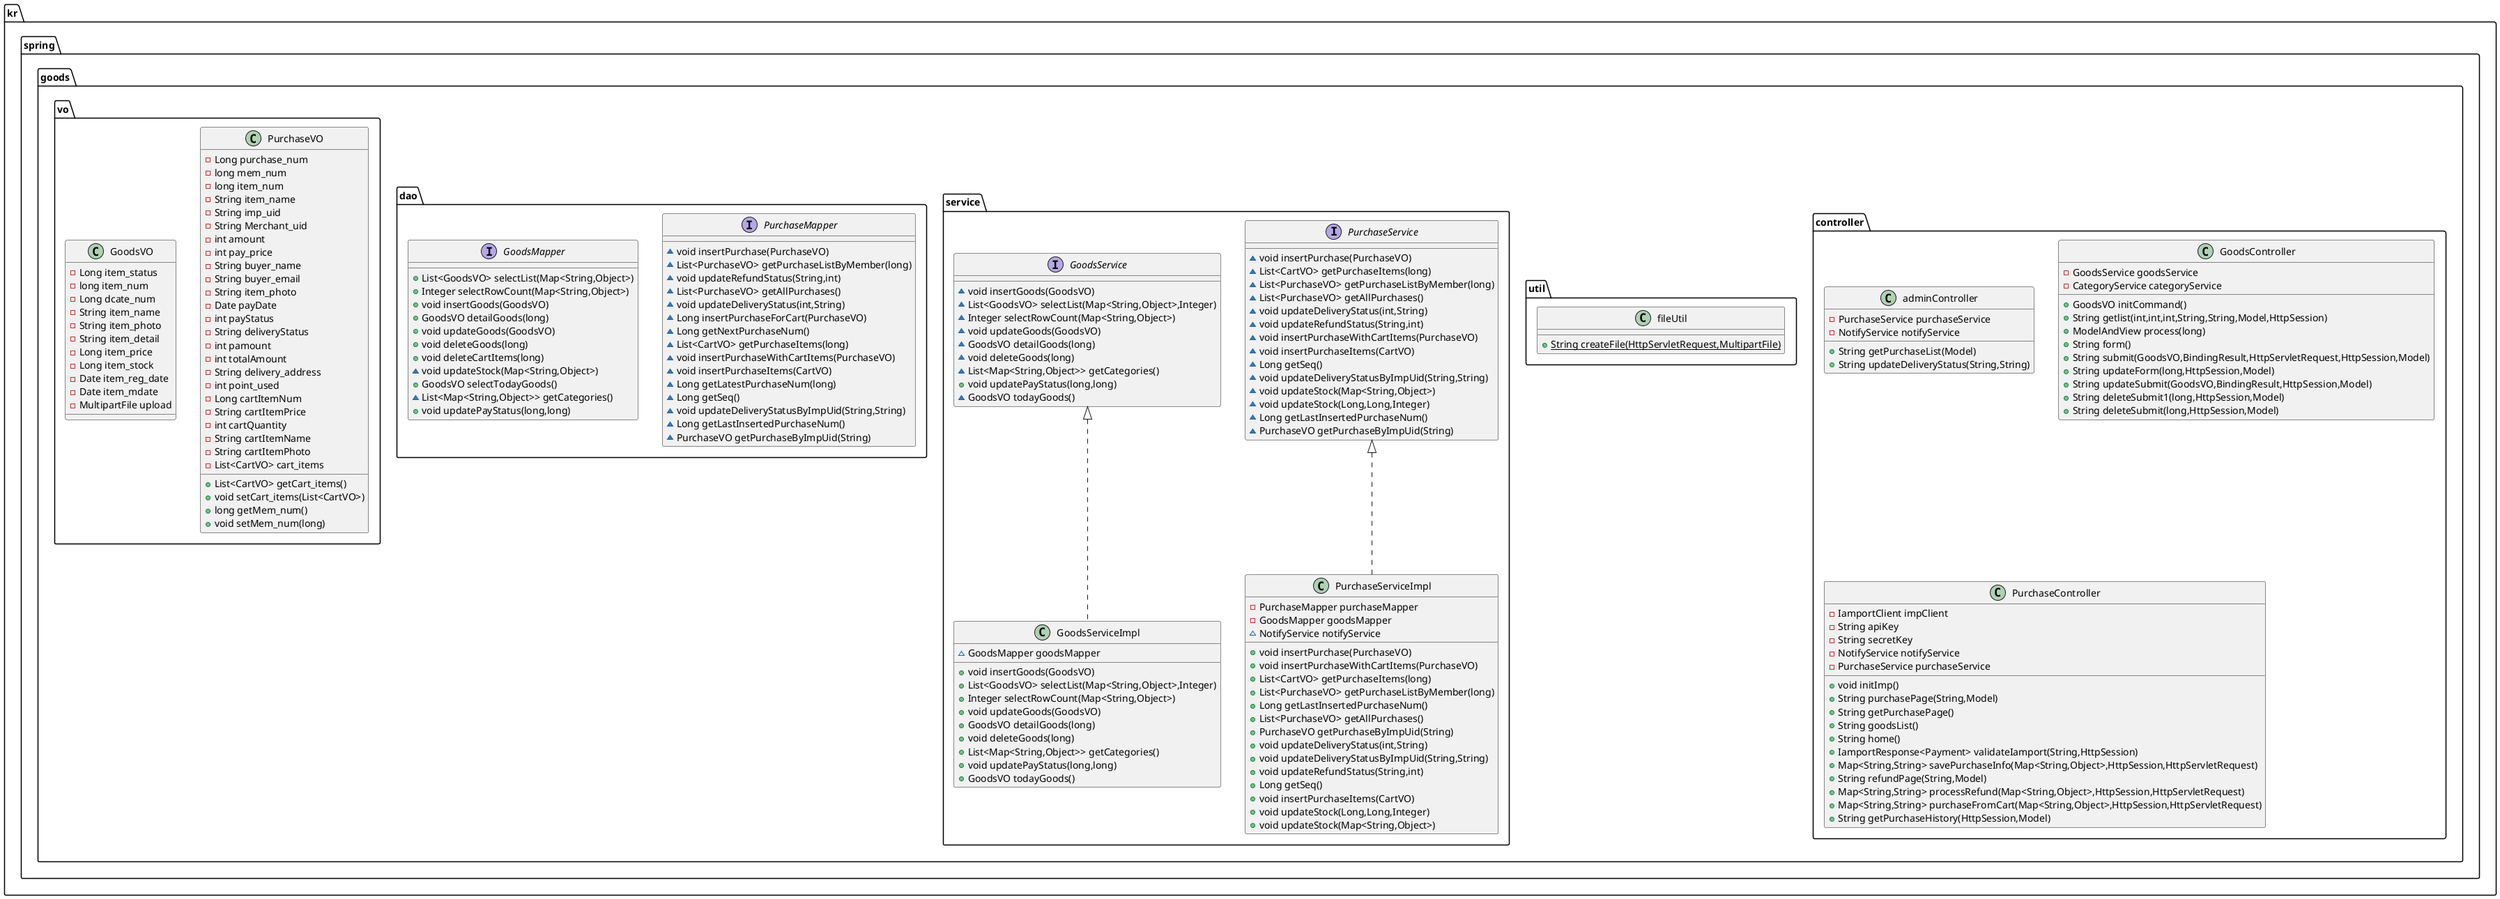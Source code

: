 @startuml
class kr.spring.goods.controller.adminController {
- PurchaseService purchaseService
- NotifyService notifyService
+ String getPurchaseList(Model)
+ String updateDeliveryStatus(String,String)
}


class kr.spring.goods.util.fileUtil {
+ {static} String createFile(HttpServletRequest,MultipartFile)
}

class kr.spring.goods.service.GoodsServiceImpl {
~ GoodsMapper goodsMapper
+ void insertGoods(GoodsVO)
+ List<GoodsVO> selectList(Map<String,Object>,Integer)
+ Integer selectRowCount(Map<String,Object>)
+ void updateGoods(GoodsVO)
+ GoodsVO detailGoods(long)
+ void deleteGoods(long)
+ List<Map<String,Object>> getCategories()
+ void updatePayStatus(long,long)
+ GoodsVO todayGoods()
}


interface kr.spring.goods.dao.PurchaseMapper {
~ void insertPurchase(PurchaseVO)
~ List<PurchaseVO> getPurchaseListByMember(long)
~ void updateRefundStatus(String,int)
~ List<PurchaseVO> getAllPurchases()
~ void updateDeliveryStatus(int,String)
~ Long insertPurchaseForCart(PurchaseVO)
~ Long getNextPurchaseNum()
~ List<CartVO> getPurchaseItems(long)
~ void insertPurchaseWithCartItems(PurchaseVO)
~ void insertPurchaseItems(CartVO)
~ Long getLatestPurchaseNum(long)
~ Long getSeq()
~ void updateDeliveryStatusByImpUid(String,String)
~ Long getLastInsertedPurchaseNum()
~ PurchaseVO getPurchaseByImpUid(String)
}

interface kr.spring.goods.service.PurchaseService {
~ void insertPurchase(PurchaseVO)
~ List<CartVO> getPurchaseItems(long)
~ List<PurchaseVO> getPurchaseListByMember(long)
~ List<PurchaseVO> getAllPurchases()
~ void updateDeliveryStatus(int,String)
~ void updateRefundStatus(String,int)
~ void insertPurchaseWithCartItems(PurchaseVO)
~ void insertPurchaseItems(CartVO)
~ Long getSeq()
~ void updateDeliveryStatusByImpUid(String,String)
~ void updateStock(Map<String,Object>)
~ void updateStock(Long,Long,Integer)
~ Long getLastInsertedPurchaseNum()
~ PurchaseVO getPurchaseByImpUid(String)
}

class kr.spring.goods.controller.GoodsController {
- GoodsService goodsService
- CategoryService categoryService
+ GoodsVO initCommand()
+ String getlist(int,int,int,String,String,Model,HttpSession)
+ ModelAndView process(long)
+ String form()
+ String submit(GoodsVO,BindingResult,HttpServletRequest,HttpSession,Model)
+ String updateForm(long,HttpSession,Model)
+ String updateSubmit(GoodsVO,BindingResult,HttpSession,Model)
+ String deleteSubmit1(long,HttpSession,Model)
+ String deleteSubmit(long,HttpSession,Model)
}


interface kr.spring.goods.dao.GoodsMapper {
+ List<GoodsVO> selectList(Map<String,Object>)
+ Integer selectRowCount(Map<String,Object>)
+ void insertGoods(GoodsVO)
+ GoodsVO detailGoods(long)
+ void updateGoods(GoodsVO)
+ void deleteGoods(long)
+ void deleteCartItems(long)
~ void updateStock(Map<String,Object>)
+ GoodsVO selectTodayGoods()
~ List<Map<String,Object>> getCategories()
+ void updatePayStatus(long,long)
}

class kr.spring.goods.vo.PurchaseVO {
- Long purchase_num
- long mem_num
- long item_num
- String item_name
- String imp_uid
- String Merchant_uid
- int amount
- int pay_price
- String buyer_name
- String buyer_email
- String item_photo
- Date payDate
- int payStatus
- String deliveryStatus
- int pamount
- int totalAmount
- String delivery_address
- int point_used
- Long cartItemNum
- String cartItemPrice
- int cartQuantity
- String cartItemName
- String cartItemPhoto
- List<CartVO> cart_items
+ List<CartVO> getCart_items()
+ void setCart_items(List<CartVO>)
+ long getMem_num()
+ void setMem_num(long)
}


class kr.spring.goods.controller.PurchaseController {
- IamportClient impClient
- String apiKey
- String secretKey
- NotifyService notifyService
- PurchaseService purchaseService
+ void initImp()
+ String purchasePage(String,Model)
+ String getPurchasePage()
+ String goodsList()
+ String home()
+ IamportResponse<Payment> validateIamport(String,HttpSession)
+ Map<String,String> savePurchaseInfo(Map<String,Object>,HttpSession,HttpServletRequest)
+ String refundPage(String,Model)
+ Map<String,String> processRefund(Map<String,Object>,HttpSession,HttpServletRequest)
+ Map<String,String> purchaseFromCart(Map<String,Object>,HttpSession,HttpServletRequest)
+ String getPurchaseHistory(HttpSession,Model)
}


interface kr.spring.goods.service.GoodsService {
~ void insertGoods(GoodsVO)
~ List<GoodsVO> selectList(Map<String,Object>,Integer)
~ Integer selectRowCount(Map<String,Object>)
~ void updateGoods(GoodsVO)
~ GoodsVO detailGoods(long)
~ void deleteGoods(long)
~ List<Map<String,Object>> getCategories()
+ void updatePayStatus(long,long)
~ GoodsVO todayGoods()
}

class kr.spring.goods.service.PurchaseServiceImpl {
- PurchaseMapper purchaseMapper
- GoodsMapper goodsMapper
~ NotifyService notifyService
+ void insertPurchase(PurchaseVO)
+ void insertPurchaseWithCartItems(PurchaseVO)
+ List<CartVO> getPurchaseItems(long)
+ List<PurchaseVO> getPurchaseListByMember(long)
+ Long getLastInsertedPurchaseNum()
+ List<PurchaseVO> getAllPurchases()
+ PurchaseVO getPurchaseByImpUid(String)
+ void updateDeliveryStatus(int,String)
+ void updateDeliveryStatusByImpUid(String,String)
+ void updateRefundStatus(String,int)
+ Long getSeq()
+ void insertPurchaseItems(CartVO)
+ void updateStock(Long,Long,Integer)
+ void updateStock(Map<String,Object>)
}


class kr.spring.goods.vo.GoodsVO {
- Long item_status
- long item_num
- Long dcate_num
- String item_name
- String item_photo
- String item_detail
- Long item_price
- Long item_stock
- Date item_reg_date
- Date item_mdate
- MultipartFile upload
}



kr.spring.goods.service.GoodsService <|.. kr.spring.goods.service.GoodsServiceImpl
kr.spring.goods.service.PurchaseService <|.. kr.spring.goods.service.PurchaseServiceImpl
@enduml